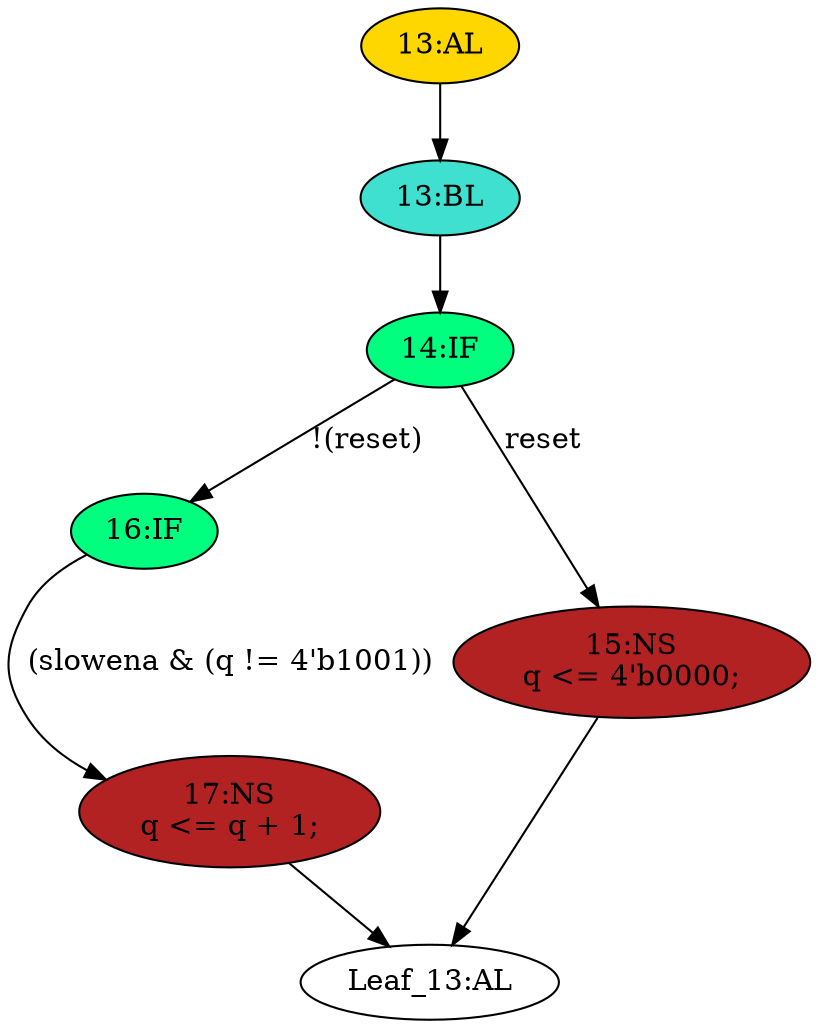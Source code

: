 strict digraph "" {
	node [label="\N"];
	"16:IF"	[ast="<pyverilog.vparser.ast.IfStatement object at 0x7fa35e480210>",
		fillcolor=springgreen,
		label="16:IF",
		statements="[]",
		style=filled,
		typ=IfStatement];
	"17:NS"	[ast="<pyverilog.vparser.ast.NonblockingSubstitution object at 0x7fa35e480390>",
		fillcolor=firebrick,
		label="17:NS
q <= q + 1;",
		statements="[<pyverilog.vparser.ast.NonblockingSubstitution object at 0x7fa35e480390>]",
		style=filled,
		typ=NonblockingSubstitution];
	"16:IF" -> "17:NS"	[cond="['slowena', 'q']",
		label="(slowena & (q != 4'b1001))",
		lineno=16];
	"13:AL"	[ast="<pyverilog.vparser.ast.Always object at 0x7fa35e4806d0>",
		clk_sens=True,
		fillcolor=gold,
		label="13:AL",
		sens="['clk']",
		statements="[]",
		style=filled,
		typ=Always,
		use_var="['reset', 'q', 'slowena']"];
	"13:BL"	[ast="<pyverilog.vparser.ast.Block object at 0x7fa35e4807d0>",
		fillcolor=turquoise,
		label="13:BL",
		statements="[]",
		style=filled,
		typ=Block];
	"13:AL" -> "13:BL"	[cond="[]",
		lineno=None];
	"Leaf_13:AL"	[def_var="['q']",
		label="Leaf_13:AL"];
	"14:IF"	[ast="<pyverilog.vparser.ast.IfStatement object at 0x7fa35e480810>",
		fillcolor=springgreen,
		label="14:IF",
		statements="[]",
		style=filled,
		typ=IfStatement];
	"13:BL" -> "14:IF"	[cond="[]",
		lineno=None];
	"17:NS" -> "Leaf_13:AL"	[cond="[]",
		lineno=None];
	"15:NS"	[ast="<pyverilog.vparser.ast.NonblockingSubstitution object at 0x7fa35e480850>",
		fillcolor=firebrick,
		label="15:NS
q <= 4'b0000;",
		statements="[<pyverilog.vparser.ast.NonblockingSubstitution object at 0x7fa35e480850>]",
		style=filled,
		typ=NonblockingSubstitution];
	"15:NS" -> "Leaf_13:AL"	[cond="[]",
		lineno=None];
	"14:IF" -> "16:IF"	[cond="['reset']",
		label="!(reset)",
		lineno=14];
	"14:IF" -> "15:NS"	[cond="['reset']",
		label=reset,
		lineno=14];
}
